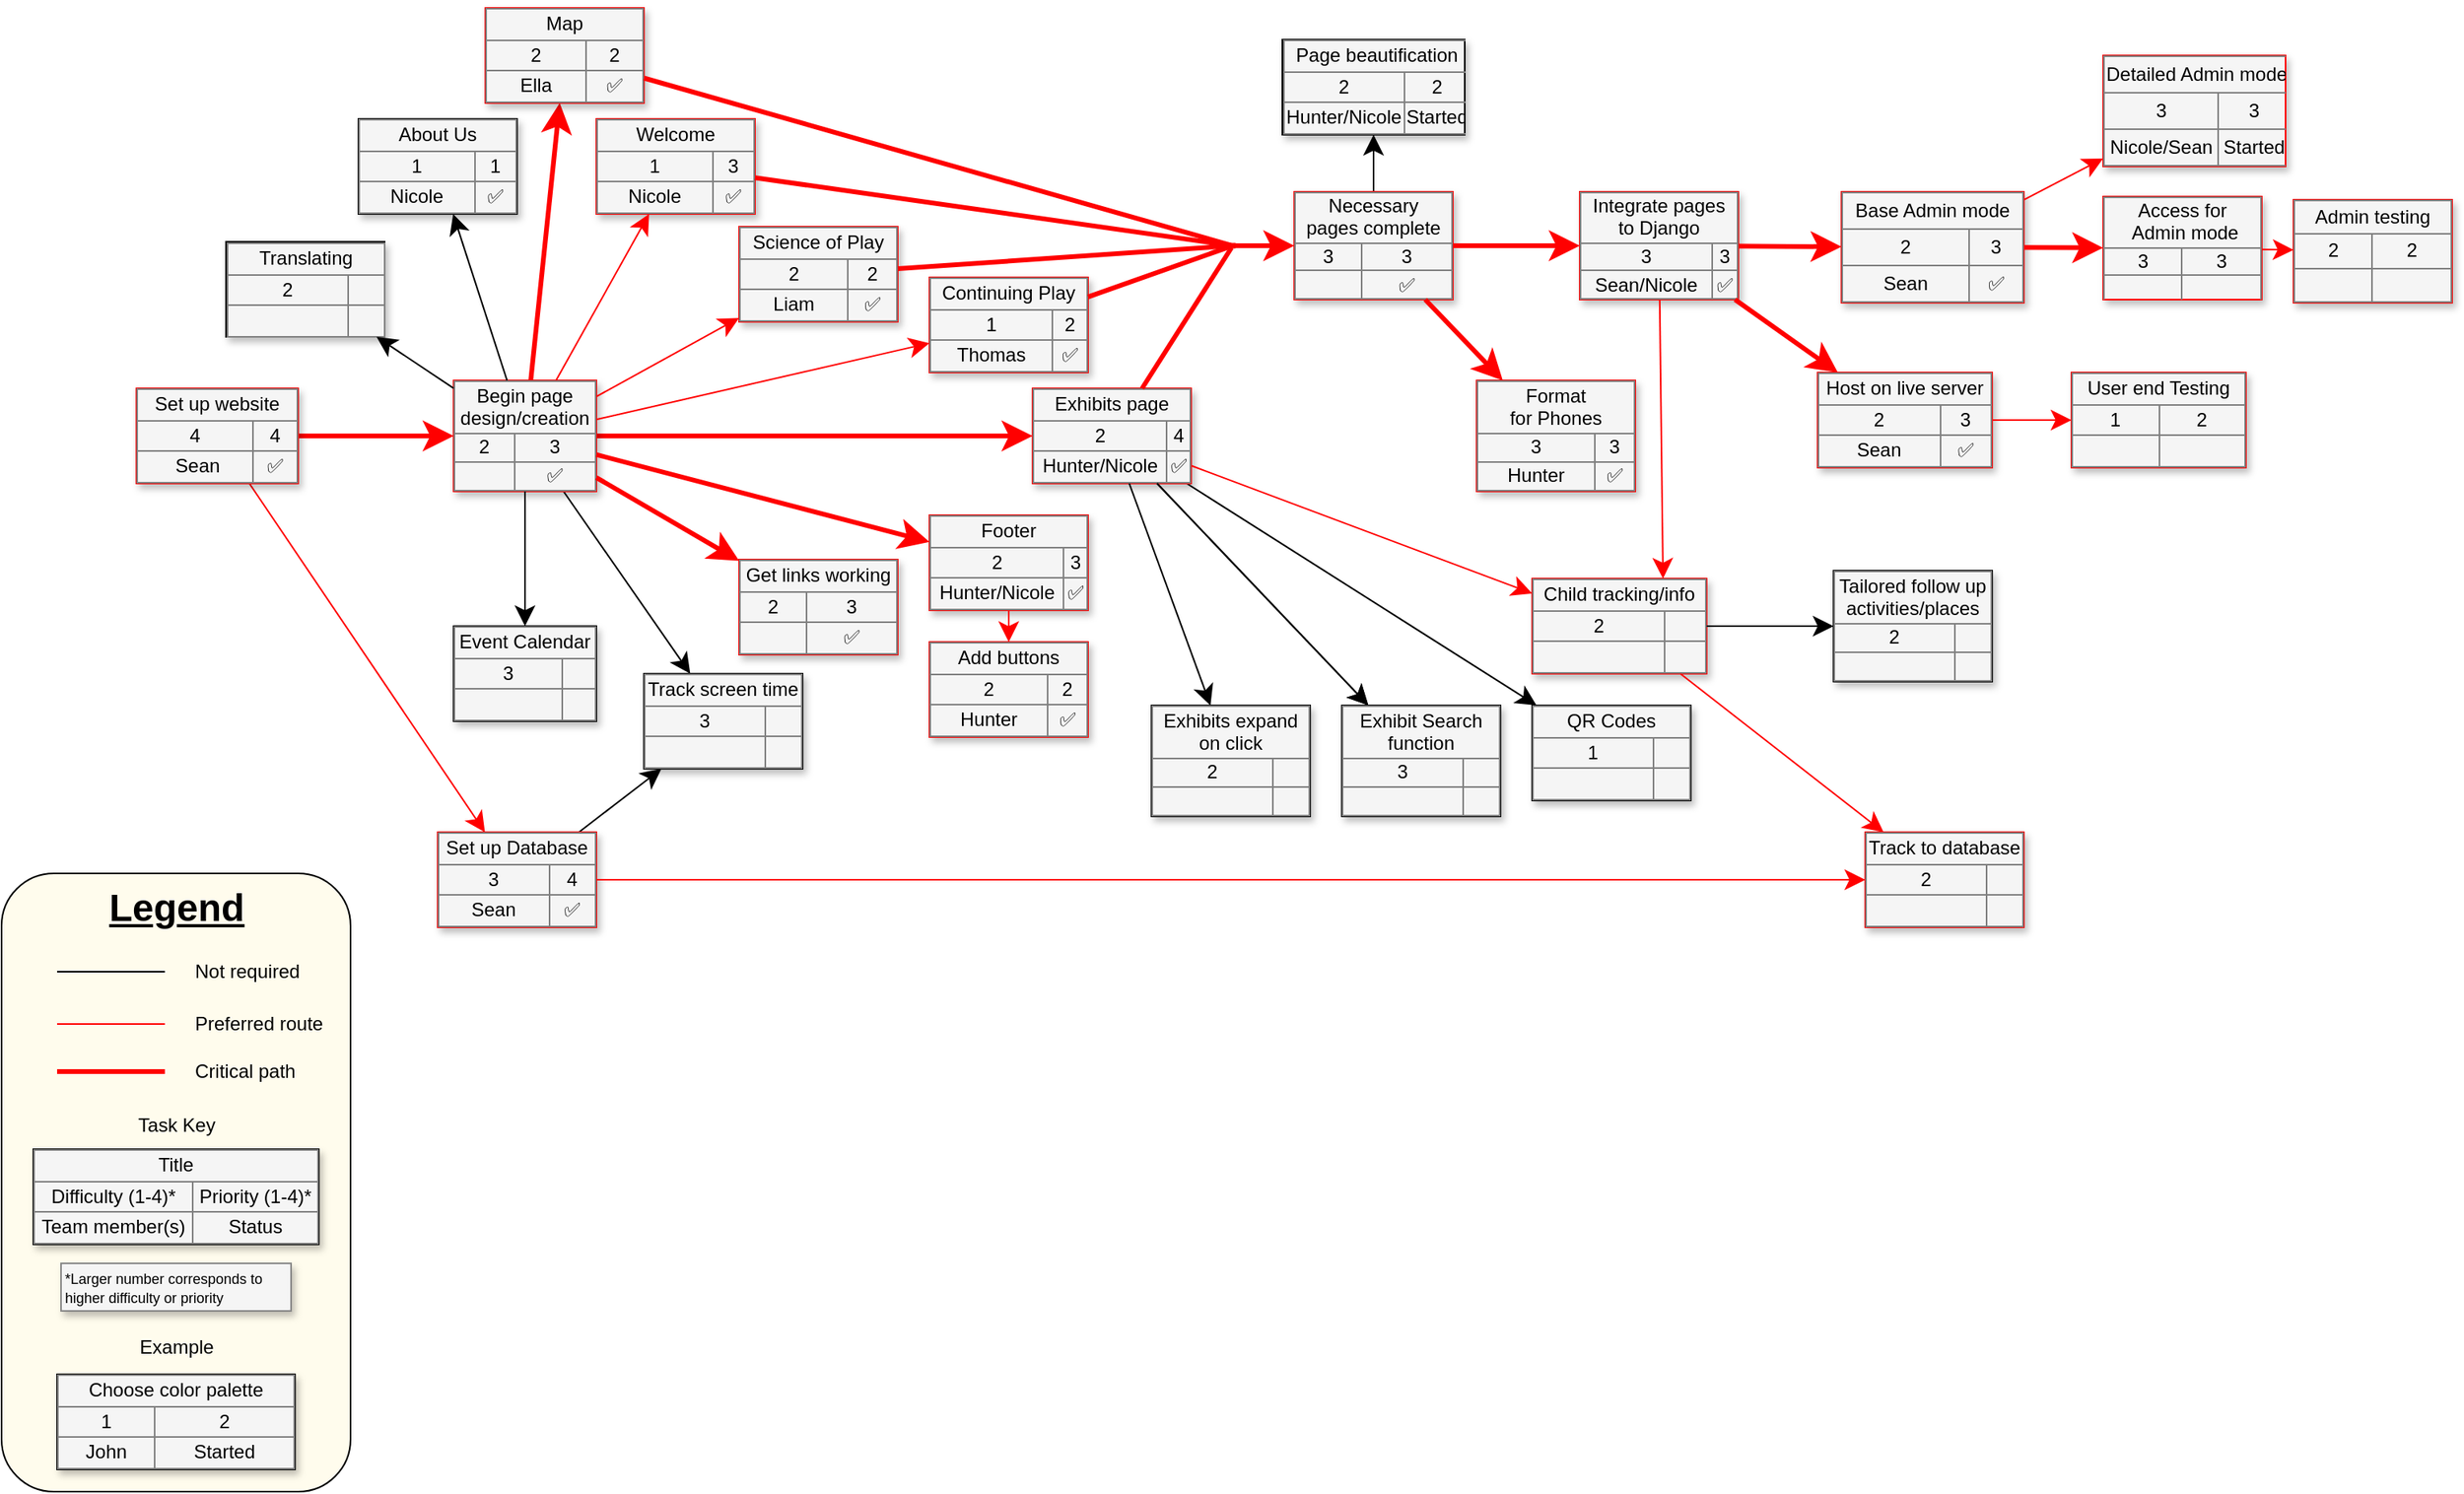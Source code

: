 <mxfile version="24.2.3" type="github">
  <diagram name="Page-1" id="J03XFwXeaJ3_T0vlT2W6">
    <mxGraphModel dx="1358" dy="587" grid="1" gridSize="10" guides="1" tooltips="1" connect="1" arrows="1" fold="1" page="1" pageScale="1" pageWidth="850" pageHeight="1100" math="0" shadow="0">
      <root>
        <mxCell id="0" />
        <mxCell id="1" parent="0" />
        <mxCell id="cztaLKPqADx7str14Wku-48" value="" style="rounded=1;whiteSpace=wrap;html=1;fillColor=#FFFCED;shadow=0;" vertex="1" parent="1">
          <mxGeometry x="15" y="706" width="220" height="390" as="geometry" />
        </mxCell>
        <mxCell id="STabTnl1CdR23ZgxqfIc-59" style="edgeStyle=none;curved=1;html=1;startSize=10;endArrow=classic;endFill=1;endSize=10;strokeColor=#FF0000;strokeWidth=3;fontSize=12;" parent="1" source="STabTnl1CdR23ZgxqfIc-61" target="STabTnl1CdR23ZgxqfIc-80" edge="1">
          <mxGeometry relative="1" as="geometry" />
        </mxCell>
        <mxCell id="STabTnl1CdR23ZgxqfIc-60" style="edgeStyle=none;curved=1;html=1;startSize=10;endArrow=classic;endFill=1;endSize=10;strokeWidth=1;fontSize=12;strokeColor=#FF0000;" parent="1" source="STabTnl1CdR23ZgxqfIc-61" target="STabTnl1CdR23ZgxqfIc-83" edge="1">
          <mxGeometry relative="1" as="geometry" />
        </mxCell>
        <mxCell id="STabTnl1CdR23ZgxqfIc-61" value="&lt;table border=&quot;1&quot; width=&quot;100%&quot; style=&quot;width: 100% ; height: 100% ; border-collapse: collapse&quot;&gt;&lt;tbody&gt;&lt;tr&gt;&lt;td colspan=&quot;2&quot; align=&quot;center&quot;&gt;&lt;font style=&quot;font-size: 12px;&quot;&gt;Set up website&lt;/font&gt;&lt;/td&gt;&lt;/tr&gt;&lt;tr&gt;&lt;td align=&quot;center&quot;&gt;4&lt;/td&gt;&lt;td align=&quot;center&quot;&gt;4&lt;br&gt;&lt;/td&gt;&lt;/tr&gt;&lt;tr&gt;&lt;td align=&quot;center&quot;&gt;&amp;nbsp;Sean&lt;/td&gt;&lt;td align=&quot;center&quot;&gt;✅&lt;/td&gt;&lt;/tr&gt;&lt;/tbody&gt;&lt;/table&gt;" style="text;html=1;strokeColor=#FF0000;fillColor=#f5f5f5;overflow=fill;rounded=0;shadow=1;fontSize=12;align=center;" parent="1" vertex="1">
          <mxGeometry x="100" y="400" width="102" height="60" as="geometry" />
        </mxCell>
        <mxCell id="STabTnl1CdR23ZgxqfIc-62" style="edgeStyle=none;curved=1;html=1;startSize=10;endArrow=classic;endFill=1;endSize=10;strokeColor=#FF0000;strokeWidth=1;fontSize=12;" parent="1" edge="1">
          <mxGeometry relative="1" as="geometry">
            <mxPoint x="1512" y="970" as="targetPoint" />
          </mxGeometry>
        </mxCell>
        <mxCell id="STabTnl1CdR23ZgxqfIc-64" style="edgeStyle=none;curved=1;html=1;startSize=10;endArrow=classic;endFill=1;endSize=10;strokeColor=#FF0000;strokeWidth=1;fontSize=12;" parent="1" edge="1">
          <mxGeometry relative="1" as="geometry">
            <mxPoint x="1512" y="828" as="targetPoint" />
          </mxGeometry>
        </mxCell>
        <mxCell id="STabTnl1CdR23ZgxqfIc-67" style="edgeStyle=none;curved=1;html=1;startSize=10;endArrow=classic;endFill=1;endSize=10;strokeColor=#FF0000;strokeWidth=1;fontSize=12;" parent="1" edge="1">
          <mxGeometry relative="1" as="geometry">
            <mxPoint x="1512" y="656" as="targetPoint" />
          </mxGeometry>
        </mxCell>
        <mxCell id="STabTnl1CdR23ZgxqfIc-72" value="&lt;table border=&quot;1&quot; width=&quot;100%&quot; style=&quot;width: 100% ; height: 100% ; border-collapse: collapse&quot;&gt;&lt;tbody&gt;&lt;tr&gt;&lt;td colspan=&quot;2&quot; align=&quot;center&quot;&gt;Track screen time&lt;/td&gt;&lt;/tr&gt;&lt;tr&gt;&lt;td align=&quot;center&quot;&gt;3&lt;/td&gt;&lt;td align=&quot;center&quot;&gt;&lt;/td&gt;&lt;/tr&gt;&lt;tr&gt;&lt;td align=&quot;center&quot;&gt;&lt;/td&gt;&lt;td align=&quot;center&quot;&gt;&lt;br&gt;&lt;/td&gt;&lt;/tr&gt;&lt;/tbody&gt;&lt;/table&gt;" style="text;html=1;strokeColor=#000000;fillColor=#f5f5f5;overflow=fill;rounded=0;shadow=1;fontSize=12;align=center;" parent="1" vertex="1">
          <mxGeometry x="420" y="580" width="100" height="60" as="geometry" />
        </mxCell>
        <mxCell id="STabTnl1CdR23ZgxqfIc-73" style="edgeStyle=none;curved=1;html=1;startSize=10;endArrow=classic;endFill=1;endSize=10;strokeColor=#000000;strokeWidth=1;fontSize=12;" parent="1" source="STabTnl1CdR23ZgxqfIc-74" target="STabTnl1CdR23ZgxqfIc-96" edge="1">
          <mxGeometry relative="1" as="geometry" />
        </mxCell>
        <mxCell id="STabTnl1CdR23ZgxqfIc-74" value="&lt;table border=&quot;1&quot; width=&quot;100%&quot; style=&quot;width: 100% ; height: 100% ; border-collapse: collapse&quot;&gt;&lt;tbody&gt;&lt;tr&gt;&lt;td colspan=&quot;2&quot; align=&quot;center&quot;&gt;Exhibits page&lt;/td&gt;&lt;/tr&gt;&lt;tr&gt;&lt;td align=&quot;center&quot;&gt;2&lt;/td&gt;&lt;td align=&quot;center&quot;&gt;4&lt;/td&gt;&lt;/tr&gt;&lt;tr&gt;&lt;td align=&quot;center&quot;&gt;Hunter/Nicole&lt;/td&gt;&lt;td align=&quot;center&quot;&gt;✅&lt;br&gt;&lt;/td&gt;&lt;/tr&gt;&lt;/tbody&gt;&lt;/table&gt;" style="text;html=1;strokeColor=#FF0000;fillColor=#f5f5f5;overflow=fill;rounded=0;shadow=1;fontSize=12;align=center;" parent="1" vertex="1">
          <mxGeometry x="665" y="400" width="100" height="60" as="geometry" />
        </mxCell>
        <mxCell id="STabTnl1CdR23ZgxqfIc-75" value="&lt;table border=&quot;1&quot; width=&quot;100%&quot; style=&quot;width: 100% ; height: 100% ; border-collapse: collapse&quot;&gt;&lt;tbody&gt;&lt;tr&gt;&lt;td colspan=&quot;2&quot; align=&quot;center&quot;&gt;Access for&lt;br&gt;&amp;nbsp;Admin mode&lt;br&gt;&lt;/td&gt;&lt;/tr&gt;&lt;tr&gt;&lt;td align=&quot;center&quot;&gt;3&lt;br&gt;&lt;/td&gt;&lt;td align=&quot;center&quot;&gt;3&lt;br&gt;&lt;/td&gt;&lt;/tr&gt;&lt;tr&gt;&lt;td align=&quot;center&quot;&gt;&lt;/td&gt;&lt;td align=&quot;center&quot;&gt;&lt;br&gt;&lt;/td&gt;&lt;/tr&gt;&lt;/tbody&gt;&lt;/table&gt;" style="text;html=1;strokeColor=#FF0000;fillColor=#f5f5f5;overflow=fill;rounded=0;shadow=1;fontSize=12;align=center;" parent="1" vertex="1">
          <mxGeometry x="1340" y="279" width="100" height="65" as="geometry" />
        </mxCell>
        <mxCell id="STabTnl1CdR23ZgxqfIc-76" style="edgeStyle=none;curved=1;html=1;startSize=10;endArrow=classic;endFill=1;endSize=10;strokeColor=#FF0000;strokeWidth=3;fontSize=12;" parent="1" source="STabTnl1CdR23ZgxqfIc-80" target="STabTnl1CdR23ZgxqfIc-85" edge="1">
          <mxGeometry relative="1" as="geometry" />
        </mxCell>
        <mxCell id="STabTnl1CdR23ZgxqfIc-77" style="edgeStyle=none;curved=1;html=1;startSize=10;endArrow=classic;endFill=1;endSize=10;strokeColor=#FF0000;strokeWidth=3;fontSize=12;" parent="1" source="STabTnl1CdR23ZgxqfIc-80" target="STabTnl1CdR23ZgxqfIc-74" edge="1">
          <mxGeometry relative="1" as="geometry">
            <mxPoint x="527" y="797.751" as="sourcePoint" />
          </mxGeometry>
        </mxCell>
        <mxCell id="STabTnl1CdR23ZgxqfIc-79" style="edgeStyle=none;curved=1;html=1;startSize=10;endArrow=classic;endFill=1;endSize=10;strokeWidth=1;fontSize=12;strokeColor=#000000;" parent="1" source="STabTnl1CdR23ZgxqfIc-80" target="STabTnl1CdR23ZgxqfIc-72" edge="1">
          <mxGeometry relative="1" as="geometry" />
        </mxCell>
        <mxCell id="STabTnl1CdR23ZgxqfIc-80" value="&lt;table border=&quot;1&quot; width=&quot;100%&quot; style=&quot;width: 100% ; height: 100% ; border-collapse: collapse&quot;&gt;&lt;tbody&gt;&lt;tr&gt;&lt;td colspan=&quot;2&quot; align=&quot;center&quot;&gt;Begin page &lt;br&gt;design/creation&lt;/td&gt;&lt;/tr&gt;&lt;tr&gt;&lt;td align=&quot;center&quot;&gt;2&lt;br&gt;&lt;/td&gt;&lt;td align=&quot;center&quot;&gt;3&lt;br&gt;&lt;/td&gt;&lt;/tr&gt;&lt;tr&gt;&lt;td align=&quot;center&quot;&gt;&lt;/td&gt;&lt;td align=&quot;center&quot;&gt;✅&lt;br&gt;&lt;/td&gt;&lt;/tr&gt;&lt;/tbody&gt;&lt;/table&gt;" style="text;html=1;strokeColor=#FF0000;fillColor=#f5f5f5;overflow=fill;rounded=0;shadow=1;fontSize=12;align=center;" parent="1" vertex="1">
          <mxGeometry x="300" y="395" width="90" height="70" as="geometry" />
        </mxCell>
        <mxCell id="STabTnl1CdR23ZgxqfIc-82" style="edgeStyle=none;curved=1;html=1;startSize=10;endArrow=classic;endFill=1;endSize=10;strokeWidth=1;fontSize=12;strokeColor=#000000;" parent="1" source="STabTnl1CdR23ZgxqfIc-83" target="STabTnl1CdR23ZgxqfIc-72" edge="1">
          <mxGeometry relative="1" as="geometry" />
        </mxCell>
        <mxCell id="STabTnl1CdR23ZgxqfIc-83" value="&lt;table border=&quot;1&quot; width=&quot;100%&quot; style=&quot;width: 100% ; height: 100% ; border-collapse: collapse&quot;&gt;&lt;tbody&gt;&lt;tr&gt;&lt;td colspan=&quot;2&quot; align=&quot;center&quot;&gt;Set up Database&lt;/td&gt;&lt;/tr&gt;&lt;tr&gt;&lt;td align=&quot;center&quot;&gt;3&lt;/td&gt;&lt;td align=&quot;center&quot;&gt;4&lt;br&gt;&lt;/td&gt;&lt;/tr&gt;&lt;tr&gt;&lt;td align=&quot;center&quot;&gt;Sean&lt;br&gt;&lt;/td&gt;&lt;td align=&quot;center&quot;&gt;✅&lt;/td&gt;&lt;/tr&gt;&lt;/tbody&gt;&lt;/table&gt;" style="text;html=1;strokeColor=#FF0000;fillColor=#f5f5f5;overflow=fill;rounded=0;shadow=1;fontSize=12;align=center;" parent="1" vertex="1">
          <mxGeometry x="290" y="680" width="100" height="60" as="geometry" />
        </mxCell>
        <mxCell id="STabTnl1CdR23ZgxqfIc-84" style="edgeStyle=none;curved=1;html=1;startSize=10;endArrow=classic;endFill=1;endSize=10;strokeColor=#000000;strokeWidth=1;fontSize=12;" parent="1" source="cztaLKPqADx7str14Wku-7" target="STabTnl1CdR23ZgxqfIc-94" edge="1">
          <mxGeometry relative="1" as="geometry" />
        </mxCell>
        <mxCell id="STabTnl1CdR23ZgxqfIc-85" value="&lt;table border=&quot;1&quot; width=&quot;100%&quot; style=&quot;width: 100% ; height: 100% ; border-collapse: collapse&quot;&gt;&lt;tbody&gt;&lt;tr&gt;&lt;td colspan=&quot;2&quot; align=&quot;center&quot;&gt;Map&lt;br&gt;&lt;/td&gt;&lt;/tr&gt;&lt;tr&gt;&lt;td align=&quot;center&quot;&gt;2&lt;/td&gt;&lt;td align=&quot;center&quot;&gt;2&lt;/td&gt;&lt;/tr&gt;&lt;tr&gt;&lt;td align=&quot;center&quot;&gt;Ella&lt;/td&gt;&lt;td align=&quot;center&quot;&gt;✅&lt;br&gt;&lt;/td&gt;&lt;/tr&gt;&lt;/tbody&gt;&lt;/table&gt;" style="text;html=1;strokeColor=#FF0000;fillColor=#f5f5f5;overflow=fill;rounded=0;shadow=1;fontSize=12;align=center;" parent="1" vertex="1">
          <mxGeometry x="320" y="160" width="100" height="60" as="geometry" />
        </mxCell>
        <mxCell id="STabTnl1CdR23ZgxqfIc-89" value="&lt;table border=&quot;1&quot; width=&quot;100%&quot; style=&quot;width: 100% ; height: 100% ; border-collapse: collapse&quot;&gt;&lt;tbody&gt;&lt;tr&gt;&lt;td colspan=&quot;2&quot; align=&quot;center&quot;&gt;Base Admin mode&lt;br&gt;&lt;/td&gt;&lt;/tr&gt;&lt;tr&gt;&lt;td align=&quot;center&quot;&gt;2&lt;br&gt;&lt;/td&gt;&lt;td align=&quot;center&quot;&gt;3&lt;/td&gt;&lt;/tr&gt;&lt;tr&gt;&lt;td align=&quot;center&quot;&gt;Sean&lt;br&gt;&lt;/td&gt;&lt;td align=&quot;center&quot;&gt;✅&lt;/td&gt;&lt;/tr&gt;&lt;/tbody&gt;&lt;/table&gt;" style="text;html=1;strokeColor=#FF0000;fillColor=#f5f5f5;overflow=fill;rounded=0;shadow=1;fontSize=12;align=center;" parent="1" vertex="1">
          <mxGeometry x="1175" y="276" width="115" height="70" as="geometry" />
        </mxCell>
        <mxCell id="STabTnl1CdR23ZgxqfIc-94" value="&lt;table border=&quot;1&quot; width=&quot;100%&quot; style=&quot;width: 100% ; height: 100% ; border-collapse: collapse&quot;&gt;&lt;tbody&gt;&lt;tr&gt;&lt;td colspan=&quot;2&quot; align=&quot;center&quot;&gt;&lt;font style=&quot;font-size: 12px&quot;&gt;Page beautification&lt;/font&gt;&lt;/td&gt;&lt;/tr&gt;&lt;tr&gt;&lt;td align=&quot;center&quot;&gt;2&lt;/td&gt;&lt;td align=&quot;center&quot;&gt;2&lt;/td&gt;&lt;/tr&gt;&lt;tr&gt;&lt;td align=&quot;center&quot;&gt;Hunter/Nicole&lt;/td&gt;&lt;td align=&quot;center&quot;&gt;Started&lt;br&gt;&lt;/td&gt;&lt;/tr&gt;&lt;/tbody&gt;&lt;/table&gt;" style="text;html=1;strokeColor=#000000;fillColor=#f5f5f5;overflow=fill;rounded=0;shadow=1;fontSize=12;align=center;" parent="1" vertex="1">
          <mxGeometry x="822.5" y="180" width="115" height="60" as="geometry" />
        </mxCell>
        <mxCell id="STabTnl1CdR23ZgxqfIc-96" value="&lt;table border=&quot;1&quot; width=&quot;100%&quot; style=&quot;width: 100% ; height: 100% ; border-collapse: collapse&quot;&gt;&lt;tbody&gt;&lt;tr&gt;&lt;td colspan=&quot;2&quot; align=&quot;center&quot;&gt;QR Codes&lt;/td&gt;&lt;/tr&gt;&lt;tr&gt;&lt;td align=&quot;center&quot;&gt;1&lt;/td&gt;&lt;td align=&quot;center&quot;&gt;&lt;br&gt;&lt;/td&gt;&lt;/tr&gt;&lt;tr&gt;&lt;td align=&quot;center&quot;&gt;&lt;/td&gt;&lt;td align=&quot;center&quot;&gt;&lt;br&gt;&lt;/td&gt;&lt;/tr&gt;&lt;/tbody&gt;&lt;/table&gt;" style="text;html=1;strokeColor=#000000;fillColor=#f5f5f5;overflow=fill;rounded=0;shadow=1;fontSize=12;align=center;" parent="1" vertex="1">
          <mxGeometry x="980" y="600" width="100" height="60" as="geometry" />
        </mxCell>
        <mxCell id="STabTnl1CdR23ZgxqfIc-99" style="edgeStyle=none;curved=1;html=1;startSize=10;endArrow=classic;endFill=1;endSize=10;strokeWidth=1;fontSize=12;" parent="1" edge="1">
          <mxGeometry relative="1" as="geometry">
            <mxPoint x="1012" y="1000" as="sourcePoint" />
          </mxGeometry>
        </mxCell>
        <mxCell id="STabTnl1CdR23ZgxqfIc-101" style="edgeStyle=none;curved=1;html=1;startSize=10;endArrow=classic;endFill=1;endSize=10;strokeWidth=1;fontSize=12;" parent="1" edge="1">
          <mxGeometry relative="1" as="geometry">
            <mxPoint x="1325" y="1000" as="sourcePoint" />
          </mxGeometry>
        </mxCell>
        <mxCell id="STabTnl1CdR23ZgxqfIc-109" value="" style="line;strokeWidth=1;html=1;rounded=1;fontSize=12;align=center;verticalAlign=middle;strokeColor=#FF0000;endFill=1;endArrow=classic;endSize=10;startSize=10;" parent="1" vertex="1">
          <mxGeometry x="50" y="796" width="68" height="10" as="geometry" />
        </mxCell>
        <mxCell id="STabTnl1CdR23ZgxqfIc-110" value="Preferred route" style="text;html=1;strokeColor=none;fillColor=none;align=left;verticalAlign=middle;whiteSpace=wrap;rounded=0;shadow=1;fontSize=12;" parent="1" vertex="1">
          <mxGeometry x="135" y="791" width="143" height="20" as="geometry" />
        </mxCell>
        <mxCell id="STabTnl1CdR23ZgxqfIc-114" value="&lt;table border=&quot;1&quot; width=&quot;100%&quot; style=&quot;width: 100% ; height: 100% ; border-collapse: collapse&quot;&gt;&lt;tbody&gt;&lt;tr&gt;&lt;td colspan=&quot;2&quot; align=&quot;center&quot;&gt;Child tracking/info&lt;/td&gt;&lt;/tr&gt;&lt;tr&gt;&lt;td align=&quot;center&quot;&gt;2&lt;/td&gt;&lt;td align=&quot;center&quot;&gt;&lt;br&gt;&lt;/td&gt;&lt;/tr&gt;&lt;tr&gt;&lt;td align=&quot;center&quot;&gt;&lt;/td&gt;&lt;td align=&quot;center&quot;&gt;&lt;br&gt;&lt;/td&gt;&lt;/tr&gt;&lt;/tbody&gt;&lt;/table&gt;" style="text;html=1;strokeColor=#FF0000;fillColor=#f5f5f5;overflow=fill;rounded=0;shadow=1;fontSize=12;align=center;" parent="1" vertex="1">
          <mxGeometry x="980" y="520" width="110" height="60" as="geometry" />
        </mxCell>
        <mxCell id="STabTnl1CdR23ZgxqfIc-116" value="&lt;table border=&quot;1&quot; width=&quot;100%&quot; style=&quot;width: 100% ; height: 100% ; border-collapse: collapse&quot;&gt;&lt;tbody&gt;&lt;tr&gt;&lt;td colspan=&quot;2&quot; align=&quot;center&quot;&gt;Tailored follow up &lt;br&gt;activities/places&lt;/td&gt;&lt;/tr&gt;&lt;tr&gt;&lt;td align=&quot;center&quot;&gt;2&lt;/td&gt;&lt;td align=&quot;center&quot;&gt;&lt;br&gt;&lt;/td&gt;&lt;/tr&gt;&lt;tr&gt;&lt;td align=&quot;center&quot;&gt;&lt;/td&gt;&lt;td align=&quot;center&quot;&gt;&lt;br&gt;&lt;/td&gt;&lt;/tr&gt;&lt;/tbody&gt;&lt;/table&gt;" style="text;html=1;strokeColor=#000000;fillColor=#f5f5f5;overflow=fill;rounded=0;shadow=1;fontSize=12;align=center;" parent="1" vertex="1">
          <mxGeometry x="1170" y="515" width="100" height="70" as="geometry" />
        </mxCell>
        <mxCell id="STabTnl1CdR23ZgxqfIc-117" style="edgeStyle=none;curved=1;html=1;startSize=10;endArrow=classic;endFill=1;endSize=10;strokeColor=#000000;strokeWidth=1;fontSize=12;" parent="1" source="STabTnl1CdR23ZgxqfIc-114" target="STabTnl1CdR23ZgxqfIc-116" edge="1">
          <mxGeometry relative="1" as="geometry">
            <mxPoint x="1036.5" y="702" as="sourcePoint" />
            <mxPoint x="1096.5" y="703" as="targetPoint" />
          </mxGeometry>
        </mxCell>
        <mxCell id="STabTnl1CdR23ZgxqfIc-124" style="edgeStyle=none;curved=1;html=1;startSize=10;endArrow=classic;endFill=1;endSize=10;strokeColor=#FF0000;strokeWidth=1;fontSize=12;" parent="1" source="STabTnl1CdR23ZgxqfIc-83" target="STabTnl1CdR23ZgxqfIc-125" edge="1">
          <mxGeometry relative="1" as="geometry">
            <mxPoint x="670" y="820" as="sourcePoint" />
            <mxPoint x="753" y="858" as="targetPoint" />
          </mxGeometry>
        </mxCell>
        <mxCell id="STabTnl1CdR23ZgxqfIc-125" value="&lt;table border=&quot;1&quot; width=&quot;100%&quot; style=&quot;width: 100% ; height: 100% ; border-collapse: collapse&quot;&gt;&lt;tbody&gt;&lt;tr&gt;&lt;td colspan=&quot;2&quot; align=&quot;center&quot;&gt;Track to database&lt;/td&gt;&lt;/tr&gt;&lt;tr&gt;&lt;td align=&quot;center&quot;&gt;2&lt;/td&gt;&lt;td align=&quot;center&quot;&gt;&lt;br&gt;&lt;/td&gt;&lt;/tr&gt;&lt;tr&gt;&lt;td align=&quot;center&quot;&gt;&lt;/td&gt;&lt;td align=&quot;center&quot;&gt;&lt;br&gt;&lt;/td&gt;&lt;/tr&gt;&lt;/tbody&gt;&lt;/table&gt;" style="text;html=1;strokeColor=#FF0000;fillColor=#f5f5f5;overflow=fill;rounded=0;shadow=1;fontSize=12;align=center;" parent="1" vertex="1">
          <mxGeometry x="1190" y="680" width="100" height="60" as="geometry" />
        </mxCell>
        <mxCell id="STabTnl1CdR23ZgxqfIc-126" style="edgeStyle=none;curved=1;html=1;startSize=10;endArrow=classic;endFill=1;endSize=10;strokeColor=#FF0000;strokeWidth=1;fontSize=12;" parent="1" source="STabTnl1CdR23ZgxqfIc-114" target="STabTnl1CdR23ZgxqfIc-125" edge="1">
          <mxGeometry relative="1" as="geometry">
            <mxPoint x="570" y="810" as="sourcePoint" />
            <mxPoint x="920" y="818" as="targetPoint" />
          </mxGeometry>
        </mxCell>
        <mxCell id="STabTnl1CdR23ZgxqfIc-128" value="&lt;table border=&quot;1&quot; width=&quot;100%&quot; style=&quot;width: 100% ; height: 100% ; border-collapse: collapse&quot;&gt;&lt;tbody&gt;&lt;tr&gt;&lt;td colspan=&quot;2&quot; align=&quot;center&quot;&gt;Welcome&lt;/td&gt;&lt;/tr&gt;&lt;tr&gt;&lt;td align=&quot;center&quot;&gt;1&lt;/td&gt;&lt;td align=&quot;center&quot;&gt;3&lt;/td&gt;&lt;/tr&gt;&lt;tr&gt;&lt;td align=&quot;center&quot;&gt;Nicole&lt;/td&gt;&lt;td align=&quot;center&quot;&gt;✅&lt;br&gt;&lt;/td&gt;&lt;/tr&gt;&lt;/tbody&gt;&lt;/table&gt;" style="text;html=1;strokeColor=#FF0000;fillColor=#f5f5f5;overflow=fill;rounded=0;shadow=1;fontSize=12;align=center;" parent="1" vertex="1">
          <mxGeometry x="390" y="230" width="100" height="60" as="geometry" />
        </mxCell>
        <mxCell id="STabTnl1CdR23ZgxqfIc-129" value="&lt;table border=&quot;1&quot; width=&quot;100%&quot; style=&quot;width: 100% ; height: 100% ; border-collapse: collapse&quot;&gt;&lt;tbody&gt;&lt;tr&gt;&lt;td colspan=&quot;2&quot; align=&quot;center&quot;&gt;About Us&lt;/td&gt;&lt;/tr&gt;&lt;tr&gt;&lt;td align=&quot;center&quot;&gt;1&lt;/td&gt;&lt;td align=&quot;center&quot;&gt;1&lt;/td&gt;&lt;/tr&gt;&lt;tr&gt;&lt;td align=&quot;center&quot;&gt;Nicole&lt;br&gt;&lt;/td&gt;&lt;td align=&quot;center&quot;&gt;✅&lt;/td&gt;&lt;/tr&gt;&lt;/tbody&gt;&lt;/table&gt;" style="text;html=1;strokeColor=#000000;fillColor=#f5f5f5;overflow=fill;rounded=0;shadow=1;fontSize=12;align=center;" parent="1" vertex="1">
          <mxGeometry x="240" y="230" width="100" height="60" as="geometry" />
        </mxCell>
        <mxCell id="STabTnl1CdR23ZgxqfIc-130" value="&lt;table border=&quot;1&quot; width=&quot;100%&quot; style=&quot;width: 100% ; height: 100% ; border-collapse: collapse&quot;&gt;&lt;tbody&gt;&lt;tr&gt;&lt;td colspan=&quot;2&quot; align=&quot;center&quot;&gt;Science of Play&lt;/td&gt;&lt;/tr&gt;&lt;tr&gt;&lt;td align=&quot;center&quot;&gt;2&lt;/td&gt;&lt;td align=&quot;center&quot;&gt;2&lt;/td&gt;&lt;/tr&gt;&lt;tr&gt;&lt;td align=&quot;center&quot;&gt;Liam&lt;/td&gt;&lt;td align=&quot;center&quot;&gt;✅&lt;/td&gt;&lt;/tr&gt;&lt;/tbody&gt;&lt;/table&gt;" style="text;html=1;strokeColor=#FF0000;fillColor=#f5f5f5;overflow=fill;rounded=0;shadow=1;fontSize=12;align=center;" parent="1" vertex="1">
          <mxGeometry x="480" y="298" width="100" height="60" as="geometry" />
        </mxCell>
        <mxCell id="STabTnl1CdR23ZgxqfIc-131" style="edgeStyle=none;curved=1;html=1;startSize=10;endArrow=classic;endFill=1;endSize=10;strokeColor=#FF0000;strokeWidth=1;fontSize=12;" parent="1" source="STabTnl1CdR23ZgxqfIc-80" target="STabTnl1CdR23ZgxqfIc-128" edge="1">
          <mxGeometry relative="1" as="geometry">
            <mxPoint x="560" y="382" as="sourcePoint" />
            <mxPoint x="830" y="260" as="targetPoint" />
          </mxGeometry>
        </mxCell>
        <mxCell id="STabTnl1CdR23ZgxqfIc-132" style="edgeStyle=none;curved=1;html=1;startSize=10;endArrow=classic;endFill=1;endSize=10;strokeColor=#FF0000;strokeWidth=1;fontSize=12;" parent="1" source="STabTnl1CdR23ZgxqfIc-80" target="STabTnl1CdR23ZgxqfIc-130" edge="1">
          <mxGeometry relative="1" as="geometry">
            <mxPoint x="640" y="412" as="sourcePoint" />
            <mxPoint x="910" y="290" as="targetPoint" />
          </mxGeometry>
        </mxCell>
        <mxCell id="STabTnl1CdR23ZgxqfIc-133" style="edgeStyle=none;curved=1;html=1;startSize=10;endArrow=classic;endFill=1;endSize=10;strokeColor=#000000;strokeWidth=1;fontSize=12;" parent="1" source="STabTnl1CdR23ZgxqfIc-80" target="STabTnl1CdR23ZgxqfIc-129" edge="1">
          <mxGeometry relative="1" as="geometry">
            <mxPoint x="631" y="432" as="sourcePoint" />
            <mxPoint x="901" y="310" as="targetPoint" />
          </mxGeometry>
        </mxCell>
        <mxCell id="STabTnl1CdR23ZgxqfIc-135" value="&lt;table border=&quot;1&quot; width=&quot;100%&quot; style=&quot;width: 100% ; height: 100% ; border-collapse: collapse&quot;&gt;&lt;tbody&gt;&lt;tr&gt;&lt;td colspan=&quot;2&quot; align=&quot;center&quot;&gt;Choose color palette&lt;br&gt;&lt;/td&gt;&lt;/tr&gt;&lt;tr&gt;&lt;td align=&quot;center&quot;&gt;&lt;font style=&quot;font-size: 12px;&quot;&gt;1&lt;/font&gt;&lt;/td&gt;&lt;td align=&quot;center&quot;&gt;2&lt;/td&gt;&lt;/tr&gt;&lt;tr&gt;&lt;td align=&quot;center&quot;&gt;John&lt;/td&gt;&lt;td align=&quot;center&quot;&gt;Started&lt;/td&gt;&lt;/tr&gt;&lt;/tbody&gt;&lt;/table&gt;" style="text;html=1;strokeColor=#000000;fillColor=#f5f5f5;overflow=fill;rounded=0;shadow=1;fontSize=12;align=center;" parent="1" vertex="1">
          <mxGeometry x="50" y="1022" width="150" height="60" as="geometry" />
        </mxCell>
        <mxCell id="STabTnl1CdR23ZgxqfIc-136" value="&lt;table border=&quot;1&quot; width=&quot;100%&quot; style=&quot;width: 100% ; height: 100% ; border-collapse: collapse&quot;&gt;&lt;tbody&gt;&lt;tr&gt;&lt;td colspan=&quot;2&quot; align=&quot;center&quot;&gt;&lt;font style=&quot;font-size: 12px;&quot;&gt;Title&lt;/font&gt;&lt;/td&gt;&lt;/tr&gt;&lt;tr&gt;&lt;td align=&quot;center&quot;&gt;Difficulty (1-4)*&lt;/td&gt;&lt;td align=&quot;center&quot;&gt;Priority (1-4)*&lt;br&gt;&lt;/td&gt;&lt;/tr&gt;&lt;tr&gt;&lt;td align=&quot;center&quot;&gt;Team member(s)&lt;br&gt;&lt;/td&gt;&lt;td align=&quot;center&quot;&gt;Status&lt;/td&gt;&lt;/tr&gt;&lt;/tbody&gt;&lt;/table&gt;" style="text;html=1;strokeColor=#000000;fillColor=#f5f5f5;overflow=fill;rounded=0;shadow=1;fontSize=12;align=center;" parent="1" vertex="1">
          <mxGeometry x="35" y="880" width="180" height="60" as="geometry" />
        </mxCell>
        <mxCell id="STabTnl1CdR23ZgxqfIc-140" value="" style="line;strokeWidth=3;html=1;rounded=1;fontSize=12;align=center;verticalAlign=middle;strokeColor=#FF0000;endFill=1;endArrow=classic;endSize=10;startSize=10;" parent="1" vertex="1">
          <mxGeometry x="50" y="826" width="68" height="10" as="geometry" />
        </mxCell>
        <mxCell id="STabTnl1CdR23ZgxqfIc-141" value="Critical path" style="text;html=1;strokeColor=none;fillColor=none;align=left;verticalAlign=middle;whiteSpace=wrap;rounded=0;shadow=1;fontSize=12;" parent="1" vertex="1">
          <mxGeometry x="135" y="821" width="143" height="20" as="geometry" />
        </mxCell>
        <mxCell id="STabTnl1CdR23ZgxqfIc-142" value="Task Key" style="text;html=1;align=center;verticalAlign=middle;resizable=0;points=[];autosize=1;strokeColor=none;fillColor=none;" parent="1" vertex="1">
          <mxGeometry x="90" y="850" width="70" height="30" as="geometry" />
        </mxCell>
        <mxCell id="STabTnl1CdR23ZgxqfIc-143" value="&lt;div&gt;Example&lt;/div&gt;" style="text;html=1;align=center;verticalAlign=middle;resizable=0;points=[];autosize=1;strokeColor=none;fillColor=none;" parent="1" vertex="1">
          <mxGeometry x="90" y="990" width="70" height="30" as="geometry" />
        </mxCell>
        <mxCell id="STabTnl1CdR23ZgxqfIc-144" value="&lt;font style=&quot;font-size: 24px;&quot;&gt;&lt;b style=&quot;&quot;&gt;&lt;u style=&quot;&quot;&gt;Legend&lt;/u&gt;&lt;/b&gt;&lt;/font&gt;" style="text;html=1;align=center;verticalAlign=middle;resizable=0;points=[];autosize=1;strokeColor=none;fillColor=none;" parent="1" vertex="1">
          <mxGeometry x="70" y="708" width="110" height="40" as="geometry" />
        </mxCell>
        <mxCell id="p2msKfVMwvJ68Cgiwytm-2" style="edgeStyle=none;curved=1;html=1;startSize=10;endArrow=classic;endFill=1;endSize=10;strokeColor=#000000;strokeWidth=1;fontSize=12;" parent="1" source="STabTnl1CdR23ZgxqfIc-74" target="p2msKfVMwvJ68Cgiwytm-1" edge="1">
          <mxGeometry relative="1" as="geometry">
            <mxPoint x="1022" y="611" as="sourcePoint" />
            <mxPoint x="1160" y="649" as="targetPoint" />
          </mxGeometry>
        </mxCell>
        <mxCell id="p2msKfVMwvJ68Cgiwytm-3" value="&lt;table border=&quot;1&quot; width=&quot;100%&quot; style=&quot;width: 100% ; height: 100% ; border-collapse: collapse&quot;&gt;&lt;tbody&gt;&lt;tr&gt;&lt;td colspan=&quot;2&quot; align=&quot;center&quot;&gt;Event Calendar&lt;/td&gt;&lt;/tr&gt;&lt;tr&gt;&lt;td align=&quot;center&quot;&gt;3&lt;/td&gt;&lt;td align=&quot;center&quot;&gt;&lt;/td&gt;&lt;/tr&gt;&lt;tr&gt;&lt;td align=&quot;center&quot;&gt;&lt;/td&gt;&lt;td align=&quot;center&quot;&gt;&lt;br&gt;&lt;/td&gt;&lt;/tr&gt;&lt;/tbody&gt;&lt;/table&gt;" style="text;html=1;strokeColor=#000000;fillColor=#f5f5f5;overflow=fill;rounded=0;shadow=1;fontSize=12;align=center;" parent="1" vertex="1">
          <mxGeometry x="300" y="550" width="90" height="60" as="geometry" />
        </mxCell>
        <mxCell id="p2msKfVMwvJ68Cgiwytm-4" style="edgeStyle=none;curved=1;html=1;startSize=10;endArrow=classic;endFill=1;endSize=10;strokeColor=#000000;strokeWidth=1;fontSize=12;" parent="1" source="STabTnl1CdR23ZgxqfIc-80" target="p2msKfVMwvJ68Cgiwytm-3" edge="1">
          <mxGeometry relative="1" as="geometry">
            <mxPoint x="441" y="530" as="sourcePoint" />
            <mxPoint x="635" y="569" as="targetPoint" />
          </mxGeometry>
        </mxCell>
        <mxCell id="p2msKfVMwvJ68Cgiwytm-5" value="&lt;table border=&quot;1&quot; width=&quot;100%&quot; style=&quot;width: 100% ; height: 100% ; border-collapse: collapse&quot;&gt;&lt;tbody&gt;&lt;tr&gt;&lt;td colspan=&quot;2&quot; align=&quot;center&quot;&gt;Translating&lt;/td&gt;&lt;/tr&gt;&lt;tr&gt;&lt;td align=&quot;center&quot;&gt;2&lt;/td&gt;&lt;td align=&quot;center&quot;&gt;&lt;/td&gt;&lt;/tr&gt;&lt;tr&gt;&lt;td align=&quot;center&quot;&gt;&lt;/td&gt;&lt;td align=&quot;center&quot;&gt;&lt;br&gt;&lt;/td&gt;&lt;/tr&gt;&lt;/tbody&gt;&lt;/table&gt;" style="text;html=1;strokeColor=#000000;fillColor=#f5f5f5;overflow=fill;rounded=0;shadow=1;fontSize=12;align=center;" parent="1" vertex="1">
          <mxGeometry x="156.5" y="307.5" width="100" height="60" as="geometry" />
        </mxCell>
        <mxCell id="p2msKfVMwvJ68Cgiwytm-6" style="edgeStyle=none;curved=1;html=1;startSize=10;endArrow=classic;endFill=1;endSize=10;strokeColor=#000000;strokeWidth=1;fontSize=12;" parent="1" source="STabTnl1CdR23ZgxqfIc-80" target="p2msKfVMwvJ68Cgiwytm-5" edge="1">
          <mxGeometry relative="1" as="geometry">
            <mxPoint x="465" y="472" as="sourcePoint" />
            <mxPoint x="500" y="570" as="targetPoint" />
          </mxGeometry>
        </mxCell>
        <mxCell id="Bn0t6OLcNYuDYAj3gmy4-3" value="&lt;table border=&quot;1&quot; width=&quot;100%&quot; style=&quot;width: 100% ; height: 100% ; border-collapse: collapse&quot;&gt;&lt;tbody&gt;&lt;tr&gt;&lt;td colspan=&quot;2&quot; align=&quot;center&quot;&gt;Exhibits expand &lt;br&gt;on click&lt;/td&gt;&lt;/tr&gt;&lt;tr&gt;&lt;td align=&quot;center&quot;&gt;2&lt;/td&gt;&lt;td align=&quot;center&quot;&gt;&lt;/td&gt;&lt;/tr&gt;&lt;tr&gt;&lt;td align=&quot;center&quot;&gt;&lt;/td&gt;&lt;td align=&quot;center&quot;&gt;&lt;br&gt;&lt;/td&gt;&lt;/tr&gt;&lt;/tbody&gt;&lt;/table&gt;" style="text;html=1;strokeColor=#000000;fillColor=#f5f5f5;overflow=fill;rounded=0;shadow=1;fontSize=12;align=center;" parent="1" vertex="1">
          <mxGeometry x="740" y="600" width="100" height="70" as="geometry" />
        </mxCell>
        <mxCell id="Bn0t6OLcNYuDYAj3gmy4-4" style="edgeStyle=none;curved=1;html=1;startSize=10;endArrow=classic;endFill=1;endSize=10;strokeColor=#000000;strokeWidth=1;fontSize=12;" parent="1" source="STabTnl1CdR23ZgxqfIc-74" target="Bn0t6OLcNYuDYAj3gmy4-3" edge="1">
          <mxGeometry relative="1" as="geometry">
            <mxPoint x="919" y="580" as="sourcePoint" />
            <mxPoint x="863" y="640" as="targetPoint" />
          </mxGeometry>
        </mxCell>
        <mxCell id="o-ijVbmVlNhzlEVQGX-q-1" value="&lt;table border=&quot;1&quot; width=&quot;100%&quot; style=&quot;width: 100% ; height: 100% ; border-collapse: collapse&quot;&gt;&lt;tbody&gt;&lt;tr&gt;&lt;td colspan=&quot;2&quot; align=&quot;center&quot;&gt;Continuing Play&lt;/td&gt;&lt;/tr&gt;&lt;tr&gt;&lt;td align=&quot;center&quot;&gt;1&lt;/td&gt;&lt;td align=&quot;center&quot;&gt;2&lt;/td&gt;&lt;/tr&gt;&lt;tr&gt;&lt;td align=&quot;center&quot;&gt;Thomas&lt;/td&gt;&lt;td align=&quot;center&quot;&gt;✅&lt;/td&gt;&lt;/tr&gt;&lt;/tbody&gt;&lt;/table&gt;" style="text;html=1;strokeColor=#FF0000;fillColor=#f5f5f5;overflow=fill;rounded=0;shadow=1;fontSize=12;align=center;" parent="1" vertex="1">
          <mxGeometry x="600" y="330" width="100" height="60" as="geometry" />
        </mxCell>
        <mxCell id="o-ijVbmVlNhzlEVQGX-q-2" style="edgeStyle=none;curved=1;html=1;startSize=10;endArrow=classic;endFill=1;endSize=10;strokeColor=#FF0000;strokeWidth=1;fontSize=12;" parent="1" source="STabTnl1CdR23ZgxqfIc-80" target="o-ijVbmVlNhzlEVQGX-q-1" edge="1">
          <mxGeometry relative="1" as="geometry">
            <mxPoint x="477" y="412" as="sourcePoint" />
            <mxPoint x="593" y="250" as="targetPoint" />
          </mxGeometry>
        </mxCell>
        <mxCell id="o-ijVbmVlNhzlEVQGX-q-3" value="&lt;table border=&quot;1&quot; width=&quot;100%&quot; style=&quot;width: 100% ; height: 100% ; border-collapse: collapse&quot;&gt;&lt;tbody&gt;&lt;tr&gt;&lt;td colspan=&quot;2&quot; align=&quot;center&quot;&gt;Get links working&lt;/td&gt;&lt;/tr&gt;&lt;tr&gt;&lt;td align=&quot;center&quot;&gt;2&lt;br&gt;&lt;/td&gt;&lt;td align=&quot;center&quot;&gt;3&lt;br&gt;&lt;/td&gt;&lt;/tr&gt;&lt;tr&gt;&lt;td align=&quot;center&quot;&gt;&lt;/td&gt;&lt;td align=&quot;center&quot;&gt;✅&lt;/td&gt;&lt;/tr&gt;&lt;/tbody&gt;&lt;/table&gt;" style="text;html=1;strokeColor=#FF0000;fillColor=#f5f5f5;overflow=fill;rounded=0;shadow=1;fontSize=12;align=center;" parent="1" vertex="1">
          <mxGeometry x="480" y="508" width="100" height="60" as="geometry" />
        </mxCell>
        <mxCell id="o-ijVbmVlNhzlEVQGX-q-5" value="&lt;table border=&quot;1&quot; width=&quot;100%&quot; style=&quot;width: 100% ; height: 100% ; border-collapse: collapse&quot;&gt;&lt;tbody&gt;&lt;tr&gt;&lt;td colspan=&quot;2&quot; align=&quot;center&quot;&gt;Format &lt;br&gt;for Phones&lt;/td&gt;&lt;/tr&gt;&lt;tr&gt;&lt;td align=&quot;center&quot;&gt;3&lt;/td&gt;&lt;td align=&quot;center&quot;&gt;3&lt;br&gt;&lt;/td&gt;&lt;/tr&gt;&lt;tr&gt;&lt;td align=&quot;center&quot;&gt;Hunter&lt;/td&gt;&lt;td align=&quot;center&quot;&gt;✅&lt;/td&gt;&lt;/tr&gt;&lt;/tbody&gt;&lt;/table&gt;" style="text;html=1;strokeColor=#FF0000;fillColor=#f5f5f5;overflow=fill;rounded=0;shadow=1;fontSize=12;align=center;" parent="1" vertex="1">
          <mxGeometry x="945" y="395" width="100" height="70" as="geometry" />
        </mxCell>
        <mxCell id="cztaLKPqADx7str14Wku-3" value="&lt;table border=&quot;1&quot; width=&quot;100%&quot; style=&quot;width: 100% ; height: 100% ; border-collapse: collapse&quot;&gt;&lt;tbody&gt;&lt;tr&gt;&lt;td colspan=&quot;2&quot; align=&quot;center&quot;&gt;Host on live server&lt;br&gt;&lt;/td&gt;&lt;/tr&gt;&lt;tr&gt;&lt;td align=&quot;center&quot;&gt;2&lt;/td&gt;&lt;td align=&quot;center&quot;&gt;3&lt;/td&gt;&lt;/tr&gt;&lt;tr&gt;&lt;td align=&quot;center&quot;&gt;Sean&lt;/td&gt;&lt;td align=&quot;center&quot;&gt;✅&lt;/td&gt;&lt;/tr&gt;&lt;/tbody&gt;&lt;/table&gt;" style="text;html=1;strokeColor=#FF0000;fillColor=#f5f5f5;overflow=fill;rounded=0;shadow=1;fontSize=12;align=center;" vertex="1" parent="1">
          <mxGeometry x="1160" y="390" width="110" height="60" as="geometry" />
        </mxCell>
        <mxCell id="cztaLKPqADx7str14Wku-7" value="&lt;table border=&quot;1&quot; width=&quot;100%&quot; style=&quot;width: 100% ; height: 100% ; border-collapse: collapse&quot;&gt;&lt;tbody&gt;&lt;tr&gt;&lt;td colspan=&quot;2&quot; align=&quot;center&quot;&gt;Necessary &lt;br&gt;pages complete&lt;br&gt;&lt;/td&gt;&lt;/tr&gt;&lt;tr&gt;&lt;td align=&quot;center&quot;&gt;3&lt;br&gt;&lt;/td&gt;&lt;td align=&quot;center&quot;&gt;3&lt;/td&gt;&lt;/tr&gt;&lt;tr&gt;&lt;td align=&quot;center&quot;&gt;&lt;/td&gt;&lt;td align=&quot;center&quot;&gt;✅&lt;/td&gt;&lt;/tr&gt;&lt;/tbody&gt;&lt;/table&gt;" style="text;html=1;strokeColor=#FF0000;fillColor=#f5f5f5;overflow=fill;rounded=0;shadow=1;fontSize=12;align=center;" vertex="1" parent="1">
          <mxGeometry x="830" y="276" width="100" height="68" as="geometry" />
        </mxCell>
        <mxCell id="cztaLKPqADx7str14Wku-13" style="edgeStyle=none;curved=1;html=1;startSize=10;endArrow=classic;endFill=1;endSize=10;strokeColor=#FF0000;strokeWidth=3;fontSize=12;" edge="1" parent="1" source="STabTnl1CdR23ZgxqfIc-80" target="o-ijVbmVlNhzlEVQGX-q-3">
          <mxGeometry relative="1" as="geometry">
            <mxPoint x="460" y="440" as="sourcePoint" />
            <mxPoint x="650" y="440" as="targetPoint" />
          </mxGeometry>
        </mxCell>
        <mxCell id="cztaLKPqADx7str14Wku-14" style="edgeStyle=none;curved=1;html=1;startSize=10;endArrow=classic;endFill=1;endSize=10;strokeColor=#FF0000;strokeWidth=3;fontSize=12;" edge="1" parent="1" source="cztaLKPqADx7str14Wku-20" target="cztaLKPqADx7str14Wku-7">
          <mxGeometry relative="1" as="geometry">
            <mxPoint x="800" y="380" as="sourcePoint" />
            <mxPoint x="1160" y="480" as="targetPoint" />
          </mxGeometry>
        </mxCell>
        <mxCell id="cztaLKPqADx7str14Wku-15" style="html=1;startSize=10;endArrow=none;endFill=1;endSize=10;strokeColor=#FF0000;strokeWidth=3;fontSize=12;" edge="1" parent="1" source="o-ijVbmVlNhzlEVQGX-q-1" target="cztaLKPqADx7str14Wku-20">
          <mxGeometry relative="1" as="geometry">
            <mxPoint x="400" y="260" as="sourcePoint" />
            <mxPoint x="830" y="230" as="targetPoint" />
          </mxGeometry>
        </mxCell>
        <mxCell id="cztaLKPqADx7str14Wku-16" style="html=1;startSize=10;endArrow=none;endFill=1;endSize=10;strokeColor=#FF0000;strokeWidth=3;fontSize=12;" edge="1" parent="1" source="STabTnl1CdR23ZgxqfIc-128" target="cztaLKPqADx7str14Wku-20">
          <mxGeometry relative="1" as="geometry">
            <mxPoint x="400" y="222" as="sourcePoint" />
            <mxPoint x="840" y="240" as="targetPoint" />
          </mxGeometry>
        </mxCell>
        <mxCell id="cztaLKPqADx7str14Wku-17" style="html=1;startSize=10;endArrow=none;endFill=1;endSize=10;strokeColor=#FF0000;strokeWidth=3;fontSize=12;" edge="1" parent="1" source="STabTnl1CdR23ZgxqfIc-130" target="cztaLKPqADx7str14Wku-20">
          <mxGeometry relative="1" as="geometry">
            <mxPoint x="410" y="232" as="sourcePoint" />
            <mxPoint x="850" y="250" as="targetPoint" />
          </mxGeometry>
        </mxCell>
        <mxCell id="cztaLKPqADx7str14Wku-18" style="html=1;startSize=10;endArrow=none;endFill=1;endSize=10;strokeColor=#FF0000;strokeWidth=3;fontSize=12;" edge="1" parent="1" source="STabTnl1CdR23ZgxqfIc-85" target="cztaLKPqADx7str14Wku-20">
          <mxGeometry relative="1" as="geometry">
            <mxPoint x="420" y="242" as="sourcePoint" />
            <mxPoint x="830" y="330" as="targetPoint" />
          </mxGeometry>
        </mxCell>
        <mxCell id="cztaLKPqADx7str14Wku-19" style="html=1;startSize=10;endArrow=none;endFill=1;endSize=10;strokeColor=#FF0000;strokeWidth=3;fontSize=12;" edge="1" parent="1" source="STabTnl1CdR23ZgxqfIc-74" target="cztaLKPqADx7str14Wku-20">
          <mxGeometry relative="1" as="geometry">
            <mxPoint x="430" y="252" as="sourcePoint" />
            <mxPoint x="830" y="330" as="targetPoint" />
          </mxGeometry>
        </mxCell>
        <mxCell id="cztaLKPqADx7str14Wku-20" value="" style="square&#xa;;whiteSpace=wrap;html=1;aspect=fixed;fillColor=#FF0000;strokeColor=#FF0000;" vertex="1" parent="1">
          <mxGeometry x="790" y="308.75" width="2.5" height="2.5" as="geometry" />
        </mxCell>
        <mxCell id="cztaLKPqADx7str14Wku-27" value="&lt;table border=&quot;1&quot; width=&quot;100%&quot; style=&quot;width: 100% ; height: 100% ; border-collapse: collapse&quot;&gt;&lt;tbody&gt;&lt;tr&gt;&lt;td colspan=&quot;2&quot; align=&quot;center&quot;&gt;Integrate pages&lt;br&gt;to Django&lt;br&gt;&lt;/td&gt;&lt;/tr&gt;&lt;tr&gt;&lt;td align=&quot;center&quot;&gt;3&lt;br&gt;&lt;/td&gt;&lt;td align=&quot;center&quot;&gt;3&lt;/td&gt;&lt;/tr&gt;&lt;tr&gt;&lt;td align=&quot;center&quot;&gt;Sean/Nicole&lt;/td&gt;&lt;td align=&quot;center&quot;&gt;✅&lt;br&gt;&lt;/td&gt;&lt;/tr&gt;&lt;/tbody&gt;&lt;/table&gt;" style="text;html=1;strokeColor=#FF0000;fillColor=#f5f5f5;overflow=fill;rounded=0;shadow=1;fontSize=12;align=center;" vertex="1" parent="1">
          <mxGeometry x="1010" y="276" width="100" height="68" as="geometry" />
        </mxCell>
        <mxCell id="cztaLKPqADx7str14Wku-28" style="edgeStyle=none;curved=1;html=1;startSize=10;endArrow=classic;endFill=1;endSize=10;strokeColor=#FF0000;strokeWidth=3;fontSize=12;" edge="1" parent="1" source="cztaLKPqADx7str14Wku-7" target="cztaLKPqADx7str14Wku-27">
          <mxGeometry relative="1" as="geometry">
            <mxPoint x="959" y="313" as="sourcePoint" />
            <mxPoint x="1020" y="281" as="targetPoint" />
          </mxGeometry>
        </mxCell>
        <mxCell id="cztaLKPqADx7str14Wku-29" style="edgeStyle=none;curved=1;html=1;startSize=10;endArrow=classic;endFill=1;endSize=10;strokeColor=#FF0000;strokeWidth=3;fontSize=12;" edge="1" parent="1" source="cztaLKPqADx7str14Wku-7" target="o-ijVbmVlNhzlEVQGX-q-5">
          <mxGeometry relative="1" as="geometry">
            <mxPoint x="969" y="323" as="sourcePoint" />
            <mxPoint x="1030" y="290" as="targetPoint" />
          </mxGeometry>
        </mxCell>
        <mxCell id="cztaLKPqADx7str14Wku-32" value="" style="edgeStyle=none;curved=1;html=1;startSize=10;endArrow=classic;endFill=1;endSize=10;strokeColor=#000000;strokeWidth=1;fontSize=12;" edge="1" parent="1" source="STabTnl1CdR23ZgxqfIc-74" target="p2msKfVMwvJ68Cgiwytm-1">
          <mxGeometry relative="1" as="geometry">
            <mxPoint x="765" y="456" as="sourcePoint" />
            <mxPoint x="1150" y="652" as="targetPoint" />
          </mxGeometry>
        </mxCell>
        <mxCell id="p2msKfVMwvJ68Cgiwytm-1" value="&lt;table border=&quot;1&quot; width=&quot;100%&quot; style=&quot;width: 100% ; height: 100% ; border-collapse: collapse&quot;&gt;&lt;tbody&gt;&lt;tr&gt;&lt;td colspan=&quot;2&quot; align=&quot;center&quot;&gt;Exhibit Search &lt;br&gt;function&lt;/td&gt;&lt;/tr&gt;&lt;tr&gt;&lt;td align=&quot;center&quot;&gt;3&lt;/td&gt;&lt;td align=&quot;center&quot;&gt;&lt;/td&gt;&lt;/tr&gt;&lt;tr&gt;&lt;td align=&quot;center&quot;&gt;&lt;/td&gt;&lt;td align=&quot;center&quot;&gt;&lt;br&gt;&lt;/td&gt;&lt;/tr&gt;&lt;/tbody&gt;&lt;/table&gt;" style="text;html=1;strokeColor=#000000;fillColor=#f5f5f5;overflow=fill;rounded=0;shadow=1;fontSize=12;align=center;" parent="1" vertex="1">
          <mxGeometry x="860" y="600" width="100" height="70" as="geometry" />
        </mxCell>
        <mxCell id="cztaLKPqADx7str14Wku-33" style="edgeStyle=none;curved=1;html=1;startSize=10;endArrow=classic;endFill=1;endSize=10;strokeColor=#FF0000;strokeWidth=1;fontSize=12;" edge="1" parent="1" source="STabTnl1CdR23ZgxqfIc-74" target="STabTnl1CdR23ZgxqfIc-114">
          <mxGeometry relative="1" as="geometry">
            <mxPoint x="1040" y="614" as="sourcePoint" />
            <mxPoint x="1150" y="658" as="targetPoint" />
          </mxGeometry>
        </mxCell>
        <mxCell id="cztaLKPqADx7str14Wku-34" value="&lt;table border=&quot;1&quot; width=&quot;100%&quot; style=&quot;width: 100% ; height: 100% ; border-collapse: collapse&quot;&gt;&lt;tbody&gt;&lt;tr&gt;&lt;td colspan=&quot;2&quot; align=&quot;center&quot;&gt;Footer&lt;/td&gt;&lt;/tr&gt;&lt;tr&gt;&lt;td align=&quot;center&quot;&gt;2&lt;/td&gt;&lt;td align=&quot;center&quot;&gt;3&lt;/td&gt;&lt;/tr&gt;&lt;tr&gt;&lt;td align=&quot;center&quot;&gt;Hunter/Nicole&lt;/td&gt;&lt;td align=&quot;center&quot;&gt;✅&lt;br&gt;&lt;/td&gt;&lt;/tr&gt;&lt;/tbody&gt;&lt;/table&gt;" style="text;html=1;strokeColor=#FF0000;fillColor=#f5f5f5;overflow=fill;rounded=0;shadow=1;fontSize=12;align=center;" vertex="1" parent="1">
          <mxGeometry x="600" y="480" width="100" height="60" as="geometry" />
        </mxCell>
        <mxCell id="cztaLKPqADx7str14Wku-35" style="edgeStyle=none;curved=1;html=1;startSize=10;endArrow=classic;endFill=1;endSize=10;strokeColor=#FF0000;strokeWidth=3;fontSize=12;" edge="1" parent="1" source="STabTnl1CdR23ZgxqfIc-80" target="cztaLKPqADx7str14Wku-34">
          <mxGeometry relative="1" as="geometry">
            <mxPoint x="400" y="440" as="sourcePoint" />
            <mxPoint x="675" y="440" as="targetPoint" />
          </mxGeometry>
        </mxCell>
        <mxCell id="cztaLKPqADx7str14Wku-36" value="&lt;font style=&quot;font-size: 9px;&quot;&gt;*Larger number corresponds to higher difficulty or priority&lt;/font&gt;" style="text;html=1;strokeColor=#878787;fillColor=#F5F5F5;align=left;verticalAlign=middle;whiteSpace=wrap;rounded=0;shadow=1;fontSize=10;" vertex="1" parent="1">
          <mxGeometry x="52.5" y="952" width="145" height="30" as="geometry" />
        </mxCell>
        <mxCell id="cztaLKPqADx7str14Wku-37" style="edgeStyle=none;curved=1;html=1;startSize=10;endArrow=classic;endFill=1;endSize=10;strokeColor=#FF0000;strokeWidth=3;fontSize=12;" edge="1" parent="1" source="cztaLKPqADx7str14Wku-27" target="cztaLKPqADx7str14Wku-3">
          <mxGeometry relative="1" as="geometry">
            <mxPoint x="940" y="346" as="sourcePoint" />
            <mxPoint x="1210" y="380" as="targetPoint" />
          </mxGeometry>
        </mxCell>
        <mxCell id="cztaLKPqADx7str14Wku-41" style="edgeStyle=none;curved=1;html=1;startSize=10;endArrow=classic;endFill=1;endSize=10;strokeColor=#FF0000;strokeWidth=3;fontSize=12;" edge="1" parent="1" source="cztaLKPqADx7str14Wku-27" target="STabTnl1CdR23ZgxqfIc-89">
          <mxGeometry relative="1" as="geometry">
            <mxPoint x="785" y="451" as="sourcePoint" />
            <mxPoint x="860" y="454" as="targetPoint" />
          </mxGeometry>
        </mxCell>
        <mxCell id="cztaLKPqADx7str14Wku-42" value="&lt;table border=&quot;1&quot; width=&quot;100%&quot; style=&quot;width: 100% ; height: 100% ; border-collapse: collapse&quot;&gt;&lt;tbody&gt;&lt;tr&gt;&lt;td colspan=&quot;2&quot; align=&quot;center&quot;&gt;Detailed Admin mode&lt;br&gt;&lt;/td&gt;&lt;/tr&gt;&lt;tr&gt;&lt;td align=&quot;center&quot;&gt;3&lt;/td&gt;&lt;td align=&quot;center&quot;&gt;3&lt;/td&gt;&lt;/tr&gt;&lt;tr&gt;&lt;td align=&quot;center&quot;&gt;Nicole/Sean&lt;br&gt;&lt;/td&gt;&lt;td align=&quot;center&quot;&gt;Started&lt;/td&gt;&lt;/tr&gt;&lt;/tbody&gt;&lt;/table&gt;" style="text;html=1;strokeColor=#FF0000;fillColor=#f5f5f5;overflow=fill;rounded=0;shadow=1;fontSize=12;align=center;" vertex="1" parent="1">
          <mxGeometry x="1340" y="190" width="115" height="70" as="geometry" />
        </mxCell>
        <mxCell id="cztaLKPqADx7str14Wku-43" style="edgeStyle=none;curved=1;html=1;startSize=10;endArrow=classic;endFill=1;endSize=10;strokeColor=#FF0000;strokeWidth=1;fontSize=12;" edge="1" parent="1" source="STabTnl1CdR23ZgxqfIc-89" target="cztaLKPqADx7str14Wku-42">
          <mxGeometry relative="1" as="geometry">
            <mxPoint x="775" y="459" as="sourcePoint" />
            <mxPoint x="990" y="539" as="targetPoint" />
          </mxGeometry>
        </mxCell>
        <mxCell id="cztaLKPqADx7str14Wku-44" style="edgeStyle=none;curved=1;html=1;startSize=10;endArrow=classic;endFill=1;endSize=10;strokeColor=#FF0000;strokeWidth=3;fontSize=12;" edge="1" parent="1" source="STabTnl1CdR23ZgxqfIc-89" target="STabTnl1CdR23ZgxqfIc-75">
          <mxGeometry relative="1" as="geometry">
            <mxPoint x="1116" y="170" as="sourcePoint" />
            <mxPoint x="1119" y="150" as="targetPoint" />
          </mxGeometry>
        </mxCell>
        <mxCell id="cztaLKPqADx7str14Wku-45" value="" style="line;strokeWidth=1;html=1;rounded=1;fontSize=12;align=center;verticalAlign=middle;strokeColor=#000000;endFill=1;endArrow=classic;endSize=10;startSize=10;" vertex="1" parent="1">
          <mxGeometry x="50" y="763" width="68" height="10" as="geometry" />
        </mxCell>
        <mxCell id="cztaLKPqADx7str14Wku-46" value="Not required" style="text;html=1;strokeColor=none;fillColor=none;align=left;verticalAlign=middle;whiteSpace=wrap;rounded=0;shadow=1;fontSize=12;" vertex="1" parent="1">
          <mxGeometry x="135" y="758" width="143" height="20" as="geometry" />
        </mxCell>
        <mxCell id="cztaLKPqADx7str14Wku-47" style="edgeStyle=none;curved=1;html=1;startSize=10;endArrow=classic;endFill=1;endSize=10;strokeColor=#FF0000;strokeWidth=1;fontSize=12;entryX=0.75;entryY=0;entryDx=0;entryDy=0;" edge="1" parent="1" source="cztaLKPqADx7str14Wku-27" target="STabTnl1CdR23ZgxqfIc-114">
          <mxGeometry relative="1" as="geometry">
            <mxPoint x="775" y="459" as="sourcePoint" />
            <mxPoint x="990" y="539" as="targetPoint" />
          </mxGeometry>
        </mxCell>
        <mxCell id="cztaLKPqADx7str14Wku-49" value="&lt;table border=&quot;1&quot; width=&quot;100%&quot; style=&quot;width: 100% ; height: 100% ; border-collapse: collapse&quot;&gt;&lt;tbody&gt;&lt;tr&gt;&lt;td colspan=&quot;2&quot; align=&quot;center&quot;&gt;Add buttons&lt;br&gt;&lt;/td&gt;&lt;/tr&gt;&lt;tr&gt;&lt;td align=&quot;center&quot;&gt;2&lt;/td&gt;&lt;td align=&quot;center&quot;&gt;2&lt;br&gt;&lt;/td&gt;&lt;/tr&gt;&lt;tr&gt;&lt;td align=&quot;center&quot;&gt;Hunter&lt;/td&gt;&lt;td align=&quot;center&quot;&gt;✅&lt;br&gt;&lt;/td&gt;&lt;/tr&gt;&lt;/tbody&gt;&lt;/table&gt;" style="text;html=1;strokeColor=#FF0000;fillColor=#f5f5f5;overflow=fill;rounded=0;shadow=1;fontSize=12;align=center;" vertex="1" parent="1">
          <mxGeometry x="600" y="560" width="100" height="60" as="geometry" />
        </mxCell>
        <mxCell id="cztaLKPqADx7str14Wku-50" style="edgeStyle=none;curved=1;html=1;startSize=10;endArrow=classic;endFill=1;endSize=10;strokeColor=#FF0000;strokeWidth=1;fontSize=12;" edge="1" parent="1" source="cztaLKPqADx7str14Wku-34" target="cztaLKPqADx7str14Wku-49">
          <mxGeometry relative="1" as="geometry">
            <mxPoint x="400" y="430" as="sourcePoint" />
            <mxPoint x="610" y="381" as="targetPoint" />
          </mxGeometry>
        </mxCell>
        <mxCell id="cztaLKPqADx7str14Wku-52" value="&lt;table border=&quot;1&quot; width=&quot;100%&quot; style=&quot;width: 100% ; height: 100% ; border-collapse: collapse&quot;&gt;&lt;tbody&gt;&lt;tr&gt;&lt;td colspan=&quot;2&quot; align=&quot;center&quot;&gt;User end Testing&lt;br&gt;&lt;/td&gt;&lt;/tr&gt;&lt;tr&gt;&lt;td align=&quot;center&quot;&gt;1&lt;br&gt;&lt;/td&gt;&lt;td align=&quot;center&quot;&gt;2&lt;/td&gt;&lt;/tr&gt;&lt;tr&gt;&lt;td align=&quot;center&quot;&gt;&lt;br&gt;&lt;/td&gt;&lt;td align=&quot;center&quot;&gt;&lt;br&gt;&lt;/td&gt;&lt;/tr&gt;&lt;/tbody&gt;&lt;/table&gt;" style="text;html=1;strokeColor=#FF0000;fillColor=#f5f5f5;overflow=fill;rounded=0;shadow=1;fontSize=12;align=center;" vertex="1" parent="1">
          <mxGeometry x="1320" y="390" width="110" height="60" as="geometry" />
        </mxCell>
        <mxCell id="cztaLKPqADx7str14Wku-53" value="&lt;table border=&quot;1&quot; width=&quot;100%&quot; style=&quot;width: 100% ; height: 100% ; border-collapse: collapse&quot;&gt;&lt;tbody&gt;&lt;tr&gt;&lt;td colspan=&quot;2&quot; align=&quot;center&quot;&gt;Admin testing&lt;br&gt;&lt;/td&gt;&lt;/tr&gt;&lt;tr&gt;&lt;td align=&quot;center&quot;&gt;2&lt;br&gt;&lt;/td&gt;&lt;td align=&quot;center&quot;&gt;2&lt;br&gt;&lt;/td&gt;&lt;/tr&gt;&lt;tr&gt;&lt;td align=&quot;center&quot;&gt;&lt;/td&gt;&lt;td align=&quot;center&quot;&gt;&lt;br&gt;&lt;/td&gt;&lt;/tr&gt;&lt;/tbody&gt;&lt;/table&gt;" style="text;html=1;strokeColor=#FF0000;fillColor=#f5f5f5;overflow=fill;rounded=0;shadow=1;fontSize=12;align=center;" vertex="1" parent="1">
          <mxGeometry x="1460" y="281" width="100" height="65" as="geometry" />
        </mxCell>
        <mxCell id="cztaLKPqADx7str14Wku-54" style="edgeStyle=none;curved=1;html=1;startSize=10;endArrow=classic;endFill=1;endSize=10;strokeColor=#FF0000;strokeWidth=1;fontSize=12;" edge="1" parent="1" source="STabTnl1CdR23ZgxqfIc-75" target="cztaLKPqADx7str14Wku-53">
          <mxGeometry relative="1" as="geometry">
            <mxPoint x="1300" y="291" as="sourcePoint" />
            <mxPoint x="1350" y="265" as="targetPoint" />
          </mxGeometry>
        </mxCell>
        <mxCell id="cztaLKPqADx7str14Wku-55" style="edgeStyle=none;curved=1;html=1;startSize=10;endArrow=classic;endFill=1;endSize=10;strokeColor=#FF0000;strokeWidth=1;fontSize=12;" edge="1" parent="1" source="cztaLKPqADx7str14Wku-3" target="cztaLKPqADx7str14Wku-52">
          <mxGeometry relative="1" as="geometry">
            <mxPoint x="1310" y="301" as="sourcePoint" />
            <mxPoint x="1360" y="275" as="targetPoint" />
          </mxGeometry>
        </mxCell>
      </root>
    </mxGraphModel>
  </diagram>
</mxfile>
